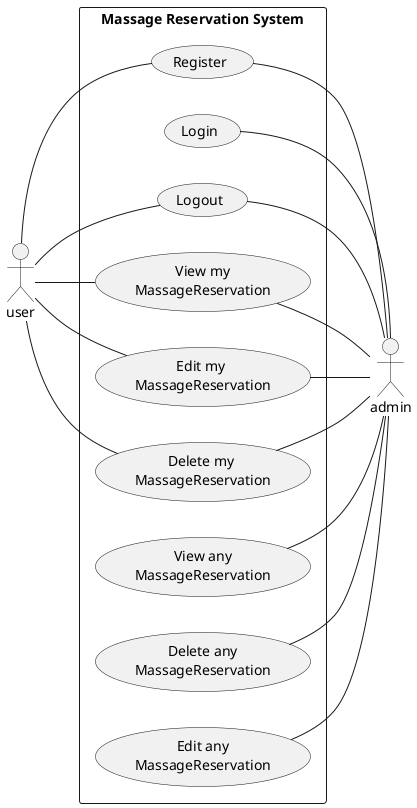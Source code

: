 @startuml 

left to right direction

rectangle "Massage Reservation System" as HBSys{
    usecase "Register" as register
    usecase "Login" as logIn
    usecase "Logout" as logOut
    usecase "View my\nMassageReservation" as viewmyMassageReservation
    usecase "Edit my \nMassageReservation" as editmyMassageReservation
    usecase "Delete my \nMassageReservation" as deletemyMassageReservation
    usecase "View any\nMassageReservation" as viewanyMassageReservation
    usecase "Delete any\nMassageReservation" as deleteanyMassageReservation
    usecase "Edit any\nMassageReservation" as editanyMassageReservation
}
user -- register
user -- logOut
user -- viewmyMassageReservation
user -- deletemyMassageReservation
user -- editmyMassageReservation

register -- admin
logIn -- admin
logOut -- admin
viewmyMassageReservation -- admin
viewanyMassageReservation -- admin
editanyMassageReservation -- admin
deleteanyMassageReservation -- admin
deletemyMassageReservation -- admin
editmyMassageReservation -- admin


@enduml